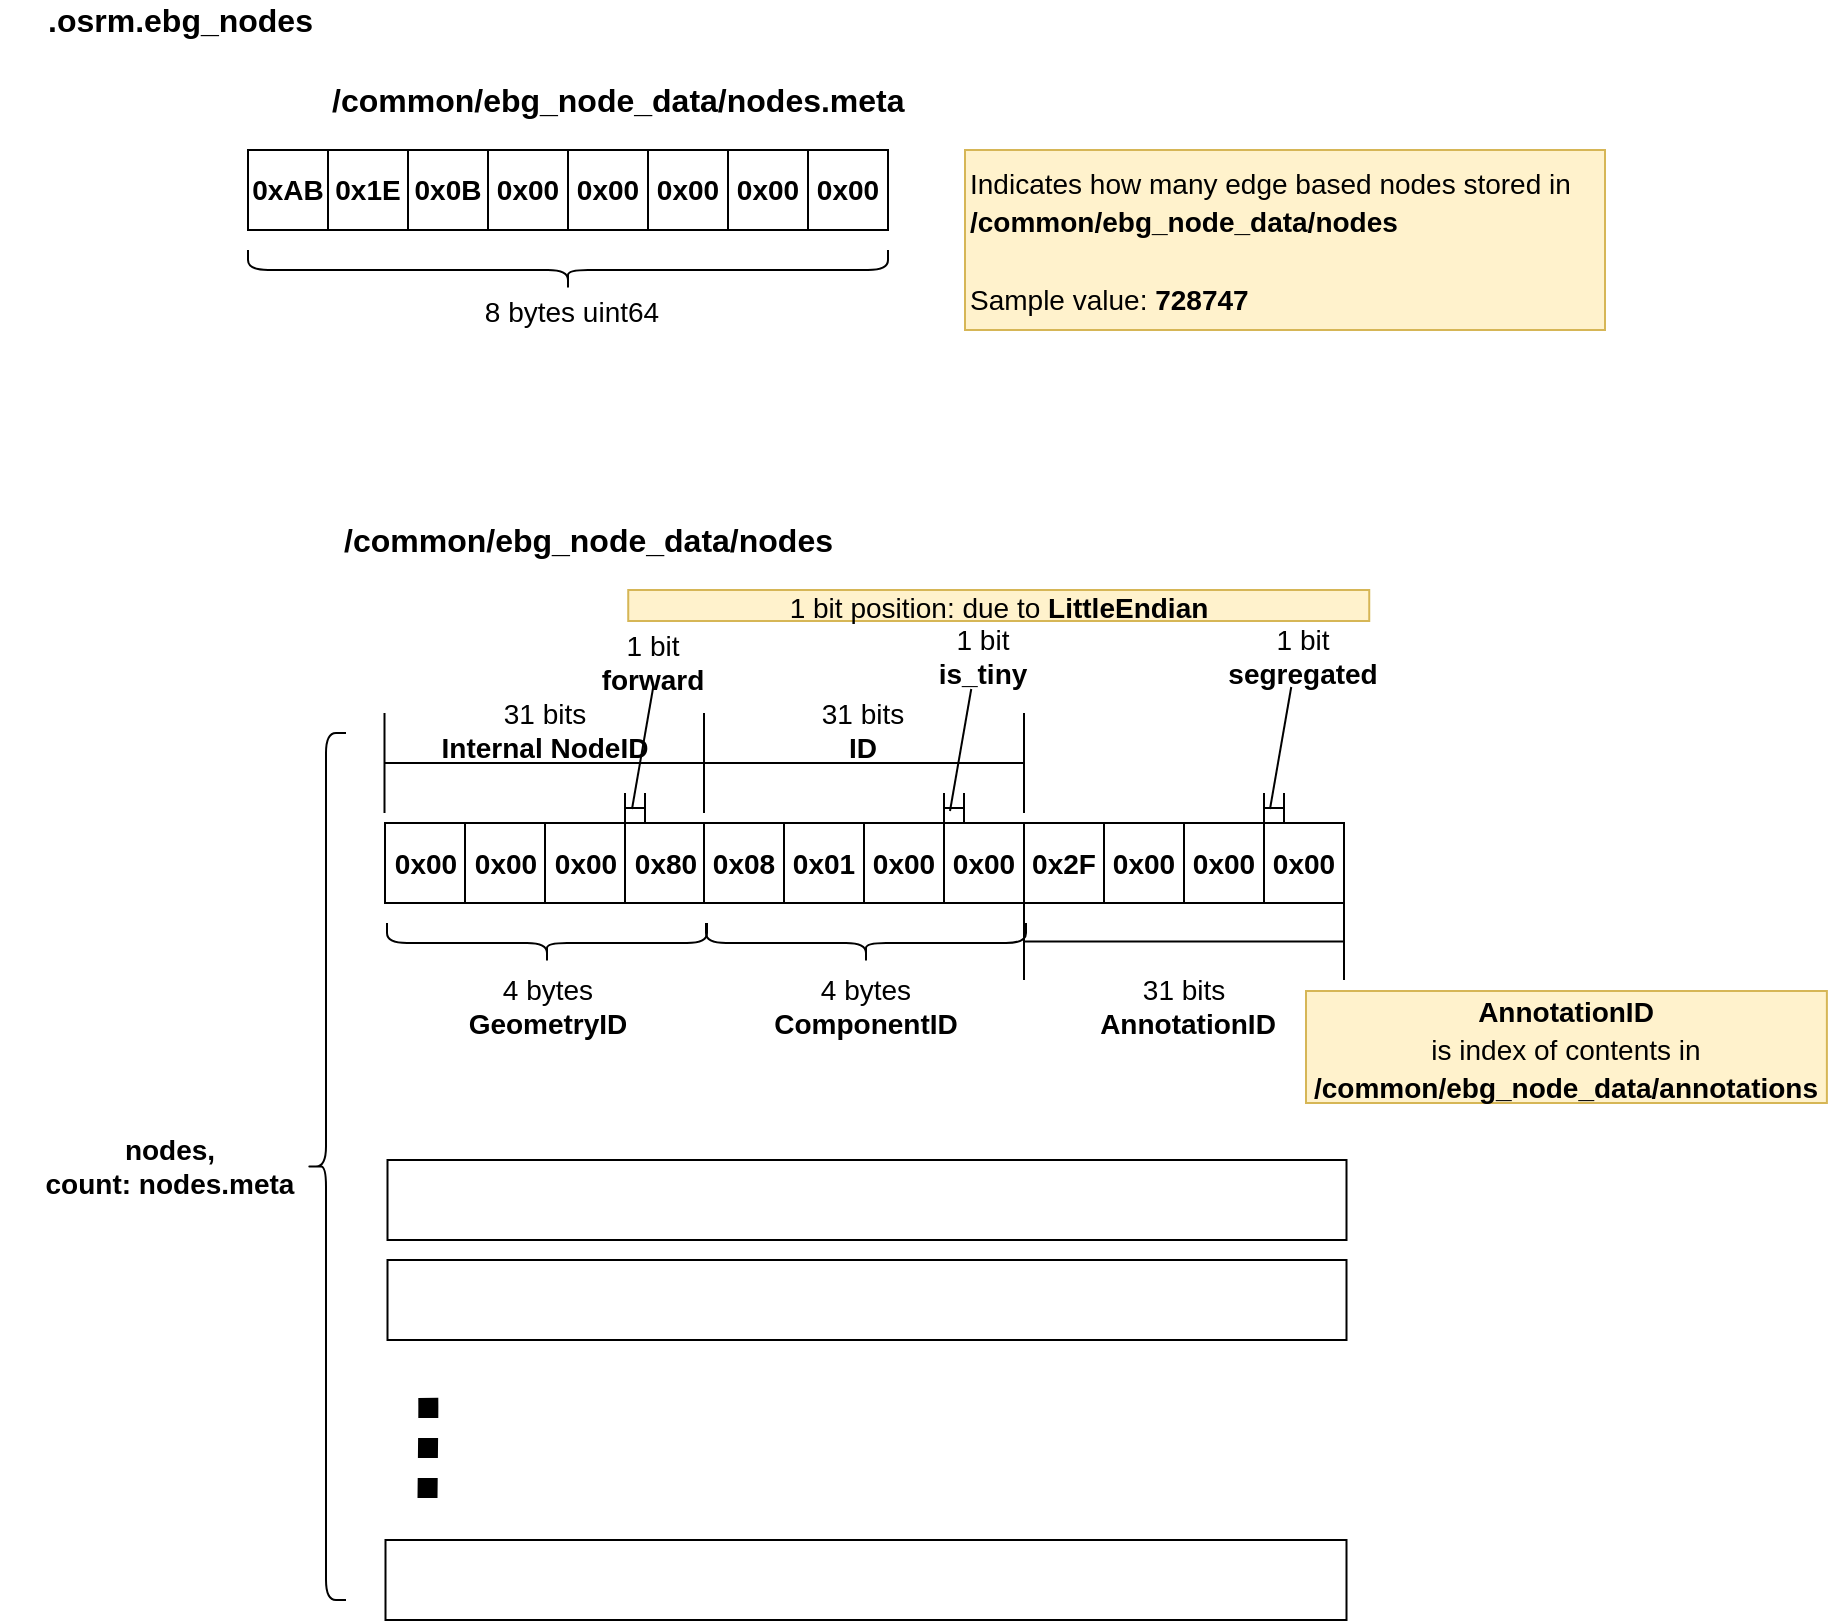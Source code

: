 <mxfile version="13.8.0" type="github">
  <diagram id="peSgpNI3BcgGdvSU9K40" name="Page-1">
    <mxGraphModel dx="1987" dy="1194" grid="1" gridSize="10" guides="1" tooltips="1" connect="1" arrows="1" fold="1" page="1" pageScale="1" pageWidth="1169" pageHeight="827" math="0" shadow="0">
      <root>
        <mxCell id="0" />
        <mxCell id="1" parent="0" />
        <mxCell id="VliR9g0e-GEGa0XOMWeD-1" value="0xAB" style="rounded=0;whiteSpace=wrap;html=1;fontStyle=1;fontSize=14;" parent="1" vertex="1">
          <mxGeometry x="141" y="85" width="40" height="40" as="geometry" />
        </mxCell>
        <mxCell id="VliR9g0e-GEGa0XOMWeD-2" value="0x1E" style="rounded=0;whiteSpace=wrap;html=1;fontStyle=1;fontSize=14;" parent="1" vertex="1">
          <mxGeometry x="181" y="85" width="40" height="40" as="geometry" />
        </mxCell>
        <mxCell id="VliR9g0e-GEGa0XOMWeD-3" value="0x0B" style="rounded=0;whiteSpace=wrap;html=1;fontStyle=1;fontSize=14;" parent="1" vertex="1">
          <mxGeometry x="221" y="85" width="40" height="40" as="geometry" />
        </mxCell>
        <mxCell id="VliR9g0e-GEGa0XOMWeD-4" value="0x00" style="rounded=0;whiteSpace=wrap;html=1;fontStyle=1;fontSize=14;" parent="1" vertex="1">
          <mxGeometry x="261" y="85" width="40" height="40" as="geometry" />
        </mxCell>
        <mxCell id="VliR9g0e-GEGa0XOMWeD-5" value="0x00" style="rounded=0;whiteSpace=wrap;html=1;fontStyle=1;fontSize=14;" parent="1" vertex="1">
          <mxGeometry x="301" y="85" width="40" height="40" as="geometry" />
        </mxCell>
        <mxCell id="VliR9g0e-GEGa0XOMWeD-6" value="0x00" style="rounded=0;whiteSpace=wrap;html=1;fontStyle=1;fontSize=14;" parent="1" vertex="1">
          <mxGeometry x="341" y="85" width="40" height="40" as="geometry" />
        </mxCell>
        <mxCell id="VliR9g0e-GEGa0XOMWeD-7" value="0x00" style="rounded=0;whiteSpace=wrap;html=1;fontStyle=1;fontSize=14;" parent="1" vertex="1">
          <mxGeometry x="381" y="85" width="40" height="40" as="geometry" />
        </mxCell>
        <mxCell id="VliR9g0e-GEGa0XOMWeD-8" value="0x00" style="rounded=0;whiteSpace=wrap;html=1;fontStyle=1;fontSize=14;" parent="1" vertex="1">
          <mxGeometry x="421" y="85" width="40" height="40" as="geometry" />
        </mxCell>
        <mxCell id="VliR9g0e-GEGa0XOMWeD-28" value="" style="shape=curlyBracket;whiteSpace=wrap;html=1;rounded=1;fontSize=14;rotation=-90;" parent="1" vertex="1">
          <mxGeometry x="291" y="-15" width="20" height="320" as="geometry" />
        </mxCell>
        <mxCell id="VliR9g0e-GEGa0XOMWeD-29" value="8 bytes uint64" style="text;html=1;strokeColor=none;fillColor=none;align=center;verticalAlign=middle;whiteSpace=wrap;rounded=0;fontSize=14;" parent="1" vertex="1">
          <mxGeometry x="221" y="156" width="164" height="20" as="geometry" />
        </mxCell>
        <mxCell id="ZOe7THteKk9-Ha0sNbh8-1" value=".osrm.ebg_nodes" style="text;html=1;strokeColor=none;fillColor=none;align=left;verticalAlign=middle;whiteSpace=wrap;rounded=0;fontSize=16;fontStyle=1" parent="1" vertex="1">
          <mxGeometry x="39" y="10" width="245" height="20" as="geometry" />
        </mxCell>
        <mxCell id="1GXQoTSjyK3YCtDIwdtC-1" value="/common/ebg_node_data/nodes.meta" style="text;html=1;strokeColor=none;fillColor=none;align=left;verticalAlign=middle;whiteSpace=wrap;rounded=0;fontSize=16;fontStyle=1" parent="1" vertex="1">
          <mxGeometry x="181" y="50" width="245" height="20" as="geometry" />
        </mxCell>
        <mxCell id="1GXQoTSjyK3YCtDIwdtC-2" value="&lt;font style=&quot;font-size: 14px&quot;&gt;&lt;span style=&quot;font-weight: normal&quot;&gt;Indicates how many edge based nodes stored in &lt;br&gt;&lt;/span&gt;/common/ebg_node_data/nodes&lt;br&gt;&lt;br&gt;&lt;span style=&quot;font-weight: 400 ; text-align: center&quot;&gt;Sample value:&amp;nbsp;&lt;/span&gt;&lt;b style=&quot;text-align: center&quot;&gt;728747&lt;/b&gt;&lt;br&gt;&lt;/font&gt;" style="text;html=1;strokeColor=#d6b656;fillColor=#fff2cc;align=left;verticalAlign=middle;whiteSpace=wrap;rounded=0;fontSize=16;fontStyle=1" parent="1" vertex="1">
          <mxGeometry x="499.5" y="85" width="320" height="90" as="geometry" />
        </mxCell>
        <mxCell id="1GXQoTSjyK3YCtDIwdtC-5" value="/common/ebg_node_data/nodes" style="text;html=1;strokeColor=none;fillColor=none;align=left;verticalAlign=middle;whiteSpace=wrap;rounded=0;fontSize=16;fontStyle=1" parent="1" vertex="1">
          <mxGeometry x="187" y="270" width="245" height="20" as="geometry" />
        </mxCell>
        <mxCell id="1GXQoTSjyK3YCtDIwdtC-31" value="" style="shape=curlyBracket;whiteSpace=wrap;html=1;rounded=1;fontSize=14;rotation=0;" parent="1" vertex="1">
          <mxGeometry x="170" y="376.5" width="20" height="433.5" as="geometry" />
        </mxCell>
        <mxCell id="1GXQoTSjyK3YCtDIwdtC-32" value="" style="rounded=0;whiteSpace=wrap;html=1;" parent="1" vertex="1">
          <mxGeometry x="210.75" y="590" width="479.5" height="40" as="geometry" />
        </mxCell>
        <mxCell id="1GXQoTSjyK3YCtDIwdtC-33" value="" style="rounded=0;whiteSpace=wrap;html=1;" parent="1" vertex="1">
          <mxGeometry x="210.75" y="640" width="479.5" height="40" as="geometry" />
        </mxCell>
        <mxCell id="1GXQoTSjyK3YCtDIwdtC-34" value="" style="endArrow=none;dashed=1;html=1;strokeWidth=10;strokeColor=#000000;rounded=1;dashPattern=1 1;" parent="1" edge="1">
          <mxGeometry width="50" height="50" relative="1" as="geometry">
            <mxPoint x="230.75" y="759" as="sourcePoint" />
            <mxPoint x="230.75" y="699" as="targetPoint" />
            <Array as="points">
              <mxPoint x="231.25" y="709" />
            </Array>
          </mxGeometry>
        </mxCell>
        <mxCell id="1GXQoTSjyK3YCtDIwdtC-35" value="&lt;b&gt;nodes, &lt;br&gt;count: nodes.meta&lt;/b&gt;" style="text;html=1;strokeColor=none;fillColor=none;align=center;verticalAlign=middle;whiteSpace=wrap;rounded=0;fontSize=14;" parent="1" vertex="1">
          <mxGeometry x="17" y="560.75" width="170" height="65" as="geometry" />
        </mxCell>
        <mxCell id="1GXQoTSjyK3YCtDIwdtC-36" value="" style="rounded=0;whiteSpace=wrap;html=1;" parent="1" vertex="1">
          <mxGeometry x="209.75" y="780" width="480.5" height="40" as="geometry" />
        </mxCell>
        <mxCell id="1RReqdNAZumBMjlg1cft-1" value="0x00" style="rounded=0;whiteSpace=wrap;html=1;fontStyle=1;fontSize=14;" parent="1" vertex="1">
          <mxGeometry x="209.5" y="421.5" width="40" height="40" as="geometry" />
        </mxCell>
        <mxCell id="1RReqdNAZumBMjlg1cft-2" value="0x00" style="rounded=0;whiteSpace=wrap;html=1;fontStyle=1;fontSize=14;" parent="1" vertex="1">
          <mxGeometry x="249.5" y="421.5" width="40" height="40" as="geometry" />
        </mxCell>
        <mxCell id="1RReqdNAZumBMjlg1cft-3" value="0x00" style="rounded=0;whiteSpace=wrap;html=1;fontStyle=1;fontSize=14;" parent="1" vertex="1">
          <mxGeometry x="289.5" y="421.5" width="40" height="40" as="geometry" />
        </mxCell>
        <mxCell id="1RReqdNAZumBMjlg1cft-4" value="0x80" style="rounded=0;whiteSpace=wrap;html=1;fontStyle=1;fontSize=14;" parent="1" vertex="1">
          <mxGeometry x="329.5" y="421.5" width="40" height="40" as="geometry" />
        </mxCell>
        <mxCell id="1RReqdNAZumBMjlg1cft-5" value="" style="shape=curlyBracket;whiteSpace=wrap;html=1;rounded=1;fontSize=14;rotation=-90;" parent="1" vertex="1">
          <mxGeometry x="280.5" y="401.5" width="20" height="160" as="geometry" />
        </mxCell>
        <mxCell id="1RReqdNAZumBMjlg1cft-6" value="4 bytes&lt;br&gt;&lt;b&gt;GeometryID&lt;br&gt;&lt;/b&gt;" style="text;html=1;strokeColor=none;fillColor=none;align=center;verticalAlign=middle;whiteSpace=wrap;rounded=0;fontSize=14;" parent="1" vertex="1">
          <mxGeometry x="221" y="485" width="140" height="55" as="geometry" />
        </mxCell>
        <mxCell id="1RReqdNAZumBMjlg1cft-7" value="" style="shape=crossbar;whiteSpace=wrap;html=1;rounded=1;" parent="1" vertex="1">
          <mxGeometry x="209.25" y="366.5" width="159.75" height="50" as="geometry" />
        </mxCell>
        <mxCell id="1RReqdNAZumBMjlg1cft-8" value="" style="shape=crossbar;whiteSpace=wrap;html=1;rounded=1;" parent="1" vertex="1">
          <mxGeometry x="329.5" y="406.5" width="10" height="15" as="geometry" />
        </mxCell>
        <mxCell id="1RReqdNAZumBMjlg1cft-9" value="1 bit&lt;br&gt;&lt;b&gt;forward&lt;br&gt;&lt;/b&gt;" style="text;html=1;strokeColor=none;fillColor=none;align=center;verticalAlign=middle;whiteSpace=wrap;rounded=0;fontSize=14;" parent="1" vertex="1">
          <mxGeometry x="311" y="328.5" width="65.25" height="25" as="geometry" />
        </mxCell>
        <mxCell id="1RReqdNAZumBMjlg1cft-10" value="" style="endArrow=none;html=1;entryX=0.5;entryY=1;entryDx=0;entryDy=0;" parent="1" target="1RReqdNAZumBMjlg1cft-9" edge="1">
          <mxGeometry width="50" height="50" relative="1" as="geometry">
            <mxPoint x="333" y="414.5" as="sourcePoint" />
            <mxPoint x="353" y="354.5" as="targetPoint" />
          </mxGeometry>
        </mxCell>
        <mxCell id="1RReqdNAZumBMjlg1cft-11" value="&lt;font style=&quot;font-size: 14px&quot;&gt;&lt;span style=&quot;font-weight: normal&quot;&gt;1 bit position: due to&lt;/span&gt; LittleEndian&lt;br&gt;&lt;/font&gt;" style="text;html=1;strokeColor=#d6b656;fillColor=#fff2cc;align=center;verticalAlign=middle;whiteSpace=wrap;rounded=0;fontSize=16;fontStyle=1" parent="1" vertex="1">
          <mxGeometry x="331.12" y="305" width="370.5" height="15.5" as="geometry" />
        </mxCell>
        <mxCell id="1RReqdNAZumBMjlg1cft-13" value="0x08" style="rounded=0;whiteSpace=wrap;html=1;fontStyle=1;fontSize=14;" parent="1" vertex="1">
          <mxGeometry x="369" y="421.5" width="40" height="40" as="geometry" />
        </mxCell>
        <mxCell id="1RReqdNAZumBMjlg1cft-14" value="0x01" style="rounded=0;whiteSpace=wrap;html=1;fontStyle=1;fontSize=14;" parent="1" vertex="1">
          <mxGeometry x="409" y="421.5" width="40" height="40" as="geometry" />
        </mxCell>
        <mxCell id="1RReqdNAZumBMjlg1cft-15" value="0x00" style="rounded=0;whiteSpace=wrap;html=1;fontStyle=1;fontSize=14;" parent="1" vertex="1">
          <mxGeometry x="449" y="421.5" width="40" height="40" as="geometry" />
        </mxCell>
        <mxCell id="1RReqdNAZumBMjlg1cft-16" value="0x00" style="rounded=0;whiteSpace=wrap;html=1;fontStyle=1;fontSize=14;" parent="1" vertex="1">
          <mxGeometry x="489" y="421.5" width="40" height="40" as="geometry" />
        </mxCell>
        <mxCell id="1RReqdNAZumBMjlg1cft-17" value="" style="shape=curlyBracket;whiteSpace=wrap;html=1;rounded=1;fontSize=14;rotation=-90;" parent="1" vertex="1">
          <mxGeometry x="440" y="401.5" width="20" height="160" as="geometry" />
        </mxCell>
        <mxCell id="1RReqdNAZumBMjlg1cft-18" value="" style="shape=crossbar;whiteSpace=wrap;html=1;rounded=1;" parent="1" vertex="1">
          <mxGeometry x="489" y="406.5" width="10" height="15" as="geometry" />
        </mxCell>
        <mxCell id="1RReqdNAZumBMjlg1cft-19" value="31 bits&lt;br&gt;&lt;b&gt;Internal NodeID&lt;br&gt;&lt;/b&gt;" style="text;html=1;strokeColor=none;fillColor=none;align=center;verticalAlign=middle;whiteSpace=wrap;rounded=0;fontSize=14;" parent="1" vertex="1">
          <mxGeometry x="231.5" y="362" width="115.25" height="25" as="geometry" />
        </mxCell>
        <mxCell id="1RReqdNAZumBMjlg1cft-20" value="4 bytes&lt;br&gt;&lt;b&gt;ComponentID&lt;br&gt;&lt;/b&gt;" style="text;html=1;strokeColor=none;fillColor=none;align=center;verticalAlign=middle;whiteSpace=wrap;rounded=0;fontSize=14;" parent="1" vertex="1">
          <mxGeometry x="380" y="490" width="140" height="45" as="geometry" />
        </mxCell>
        <mxCell id="1RReqdNAZumBMjlg1cft-21" value="0x2F" style="rounded=0;whiteSpace=wrap;html=1;fontStyle=1;fontSize=14;" parent="1" vertex="1">
          <mxGeometry x="529" y="421.5" width="40" height="40" as="geometry" />
        </mxCell>
        <mxCell id="1RReqdNAZumBMjlg1cft-22" value="0x00" style="rounded=0;whiteSpace=wrap;html=1;fontStyle=1;fontSize=14;" parent="1" vertex="1">
          <mxGeometry x="569" y="421.5" width="40" height="40" as="geometry" />
        </mxCell>
        <mxCell id="1RReqdNAZumBMjlg1cft-23" value="0x00" style="rounded=0;whiteSpace=wrap;html=1;fontStyle=1;fontSize=14;" parent="1" vertex="1">
          <mxGeometry x="609" y="421.5" width="40" height="40" as="geometry" />
        </mxCell>
        <mxCell id="1RReqdNAZumBMjlg1cft-24" value="0x00" style="rounded=0;whiteSpace=wrap;html=1;fontStyle=1;fontSize=14;" parent="1" vertex="1">
          <mxGeometry x="649" y="421.5" width="40" height="40" as="geometry" />
        </mxCell>
        <mxCell id="1RReqdNAZumBMjlg1cft-26" value="&lt;font style=&quot;font-size: 14px&quot;&gt;AnnotationID&lt;span style=&quot;font-weight: 400&quot;&gt; &lt;br&gt;is index of&amp;nbsp;&lt;/span&gt;&lt;span style=&quot;font-weight: normal&quot;&gt;contents&lt;/span&gt;&lt;span style=&quot;font-weight: 400&quot;&gt;&amp;nbsp;in &lt;/span&gt;/common/ebg_node_data/annotations&lt;br&gt;&lt;/font&gt;" style="text;html=1;strokeColor=#d6b656;fillColor=#fff2cc;align=center;verticalAlign=middle;whiteSpace=wrap;rounded=0;fontSize=16;fontStyle=1" parent="1" vertex="1">
          <mxGeometry x="670" y="505.5" width="260.44" height="56" as="geometry" />
        </mxCell>
        <mxCell id="1RReqdNAZumBMjlg1cft-27" value="31 bits&amp;nbsp;&lt;br&gt;&lt;b&gt;AnnotationID&lt;br&gt;&lt;/b&gt;" style="text;html=1;strokeColor=none;fillColor=none;align=center;verticalAlign=middle;whiteSpace=wrap;rounded=0;fontSize=14;" parent="1" vertex="1">
          <mxGeometry x="541" y="496.75" width="140" height="31.5" as="geometry" />
        </mxCell>
        <mxCell id="1RReqdNAZumBMjlg1cft-28" value="1 bit&lt;br&gt;&lt;b&gt;is_tiny&lt;br&gt;&lt;/b&gt;" style="text;html=1;strokeColor=none;fillColor=none;align=center;verticalAlign=middle;whiteSpace=wrap;rounded=0;fontSize=14;" parent="1" vertex="1">
          <mxGeometry x="475.75" y="325.5" width="65.25" height="25" as="geometry" />
        </mxCell>
        <mxCell id="1RReqdNAZumBMjlg1cft-29" value="" style="shape=crossbar;whiteSpace=wrap;html=1;rounded=1;" parent="1" vertex="1">
          <mxGeometry x="369" y="366.5" width="160" height="50" as="geometry" />
        </mxCell>
        <mxCell id="1RReqdNAZumBMjlg1cft-30" value="" style="endArrow=none;html=1;entryX=0.5;entryY=1;entryDx=0;entryDy=0;" parent="1" edge="1">
          <mxGeometry width="50" height="50" relative="1" as="geometry">
            <mxPoint x="492" y="415.5" as="sourcePoint" />
            <mxPoint x="502.625" y="354.5" as="targetPoint" />
          </mxGeometry>
        </mxCell>
        <mxCell id="1RReqdNAZumBMjlg1cft-31" value="31 bits&lt;br&gt;&lt;b&gt;ID&lt;br&gt;&lt;/b&gt;" style="text;html=1;strokeColor=none;fillColor=none;align=center;verticalAlign=middle;whiteSpace=wrap;rounded=0;fontSize=14;" parent="1" vertex="1">
          <mxGeometry x="391.38" y="362" width="115.25" height="25" as="geometry" />
        </mxCell>
        <mxCell id="1RReqdNAZumBMjlg1cft-32" value="" style="shape=crossbar;whiteSpace=wrap;html=1;rounded=1;" parent="1" vertex="1">
          <mxGeometry x="529" y="461.5" width="160" height="38.5" as="geometry" />
        </mxCell>
        <mxCell id="1RReqdNAZumBMjlg1cft-33" value="" style="shape=crossbar;whiteSpace=wrap;html=1;rounded=1;" parent="1" vertex="1">
          <mxGeometry x="649" y="406.5" width="10" height="15" as="geometry" />
        </mxCell>
        <mxCell id="1RReqdNAZumBMjlg1cft-34" value="" style="endArrow=none;html=1;entryX=0.5;entryY=1;entryDx=0;entryDy=0;" parent="1" edge="1">
          <mxGeometry width="50" height="50" relative="1" as="geometry">
            <mxPoint x="652" y="414.5" as="sourcePoint" />
            <mxPoint x="662.625" y="353.5" as="targetPoint" />
          </mxGeometry>
        </mxCell>
        <mxCell id="1RReqdNAZumBMjlg1cft-35" value="1 bit&lt;br&gt;&lt;b&gt;segregated&lt;br&gt;&lt;/b&gt;" style="text;html=1;strokeColor=none;fillColor=none;align=center;verticalAlign=middle;whiteSpace=wrap;rounded=0;fontSize=14;" parent="1" vertex="1">
          <mxGeometry x="636.37" y="325.5" width="65.25" height="25" as="geometry" />
        </mxCell>
      </root>
    </mxGraphModel>
  </diagram>
</mxfile>
